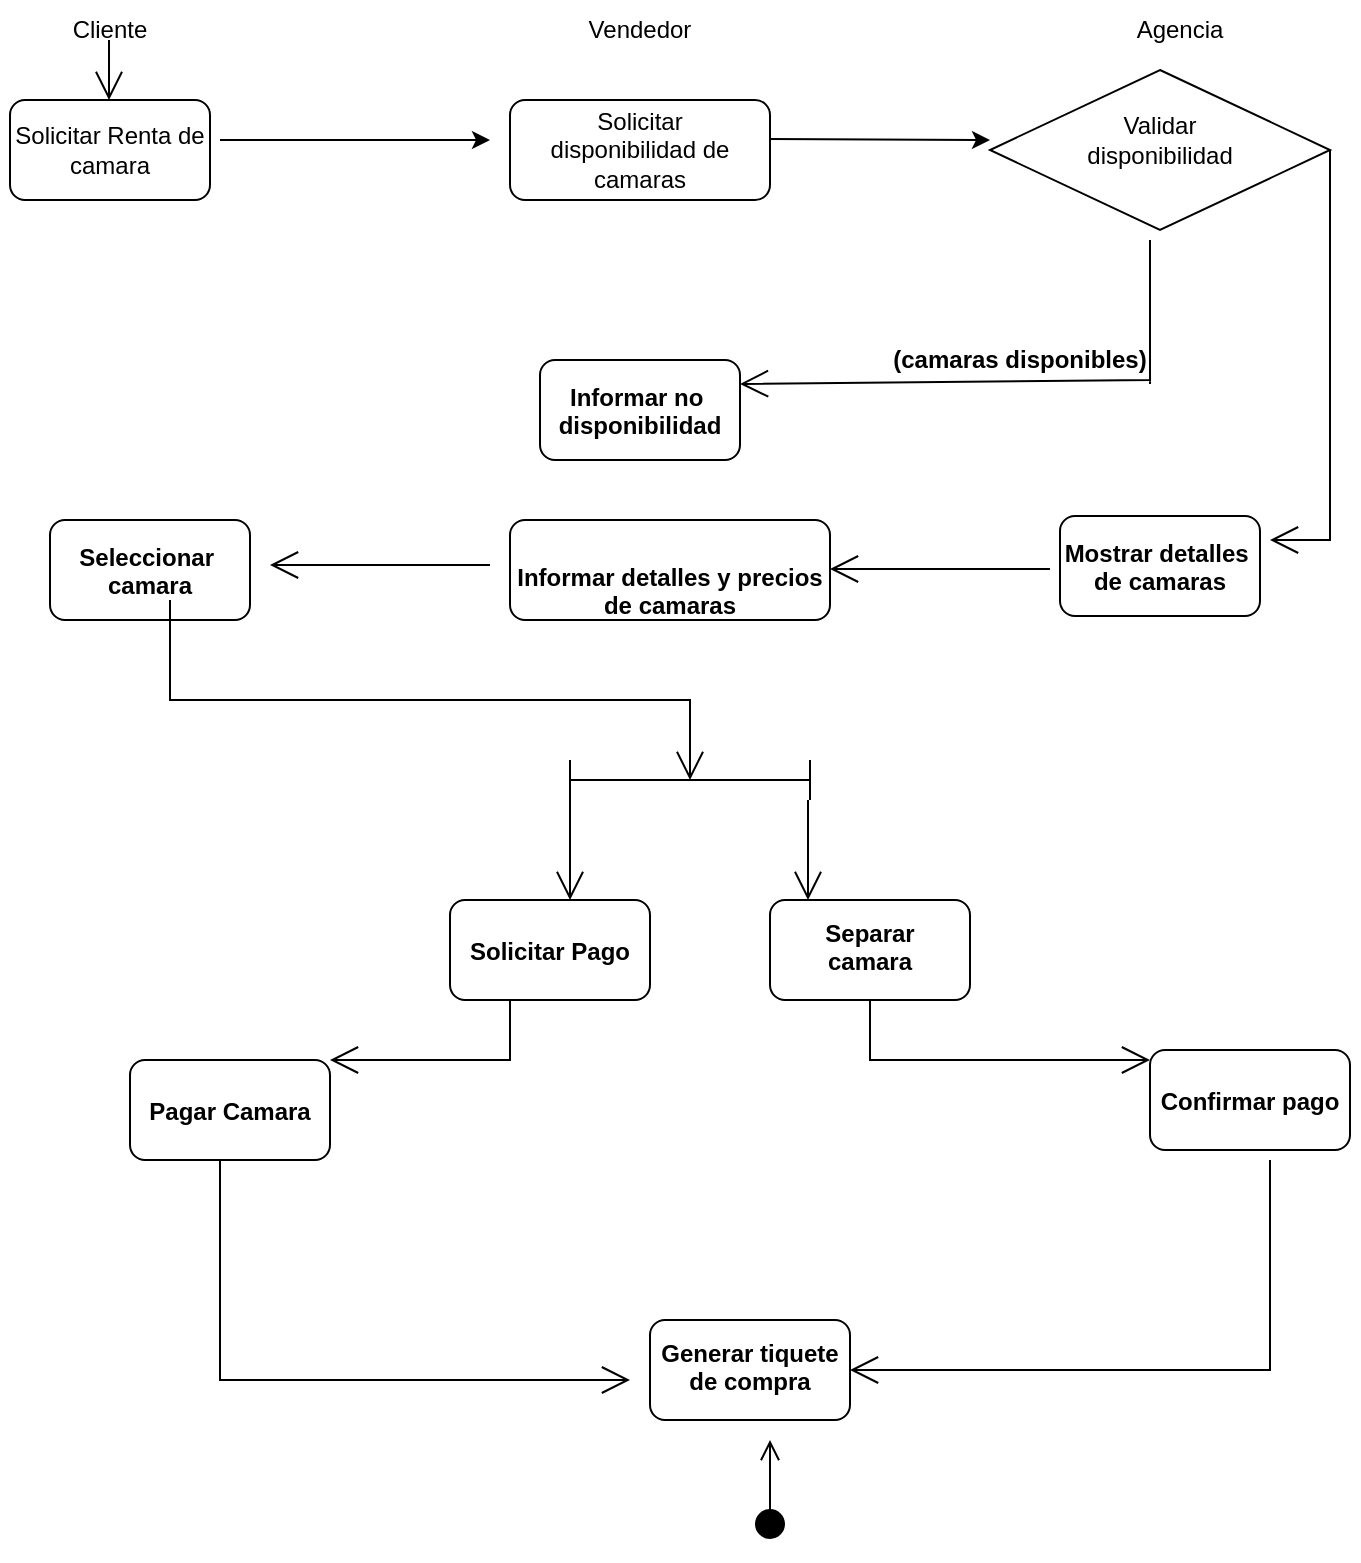 <mxfile version="20.0.1" type="device"><diagram id="O0N43MX8PXr1_DrwqUSL" name="Page-1"><mxGraphModel dx="763" dy="421" grid="1" gridSize="10" guides="1" tooltips="1" connect="1" arrows="1" fold="1" page="1" pageScale="1" pageWidth="827" pageHeight="1169" math="0" shadow="0"><root><mxCell id="0"/><mxCell id="1" parent="0"/><mxCell id="YwORkdBFm1vxU_60K7nR-1" value="" style="rounded=1;whiteSpace=wrap;html=1;" vertex="1" parent="1"><mxGeometry x="40" y="60" width="100" height="50" as="geometry"/></mxCell><mxCell id="YwORkdBFm1vxU_60K7nR-2" value="Cliente" style="text;html=1;strokeColor=none;fillColor=none;align=center;verticalAlign=middle;whiteSpace=wrap;rounded=0;" vertex="1" parent="1"><mxGeometry x="35" y="10" width="110" height="30" as="geometry"/></mxCell><mxCell id="YwORkdBFm1vxU_60K7nR-3" value="Solicitar Renta de&lt;br&gt;camara" style="text;html=1;strokeColor=none;fillColor=none;align=center;verticalAlign=middle;whiteSpace=wrap;rounded=0;" vertex="1" parent="1"><mxGeometry x="40" y="70" width="100" height="30" as="geometry"/></mxCell><mxCell id="YwORkdBFm1vxU_60K7nR-4" value="" style="rounded=1;whiteSpace=wrap;html=1;" vertex="1" parent="1"><mxGeometry x="290" y="60" width="130" height="50" as="geometry"/></mxCell><mxCell id="YwORkdBFm1vxU_60K7nR-5" value="Solicitar disponibilidad de camaras&lt;br&gt;" style="text;html=1;strokeColor=none;fillColor=none;align=center;verticalAlign=middle;whiteSpace=wrap;rounded=0;" vertex="1" parent="1"><mxGeometry x="305" y="70" width="100" height="30" as="geometry"/></mxCell><mxCell id="YwORkdBFm1vxU_60K7nR-6" value="Vendedor" style="text;html=1;strokeColor=none;fillColor=none;align=center;verticalAlign=middle;whiteSpace=wrap;rounded=0;" vertex="1" parent="1"><mxGeometry x="300" y="10" width="110" height="30" as="geometry"/></mxCell><mxCell id="YwORkdBFm1vxU_60K7nR-7" value="" style="rhombus;whiteSpace=wrap;html=1;" vertex="1" parent="1"><mxGeometry x="530" y="45" width="170" height="80" as="geometry"/></mxCell><mxCell id="YwORkdBFm1vxU_60K7nR-8" value="Validar disponibilidad" style="text;html=1;strokeColor=none;fillColor=none;align=center;verticalAlign=middle;whiteSpace=wrap;rounded=0;" vertex="1" parent="1"><mxGeometry x="585" y="65" width="60" height="30" as="geometry"/></mxCell><mxCell id="YwORkdBFm1vxU_60K7nR-9" value="Agencia" style="text;html=1;strokeColor=none;fillColor=none;align=center;verticalAlign=middle;whiteSpace=wrap;rounded=0;" vertex="1" parent="1"><mxGeometry x="570" y="10" width="110" height="30" as="geometry"/></mxCell><mxCell id="YwORkdBFm1vxU_60K7nR-10" value="" style="endArrow=classic;html=1;rounded=0;" edge="1" parent="1"><mxGeometry width="50" height="50" relative="1" as="geometry"><mxPoint x="145" y="80" as="sourcePoint"/><mxPoint x="280" y="80" as="targetPoint"/></mxGeometry></mxCell><mxCell id="YwORkdBFm1vxU_60K7nR-11" value="" style="endArrow=classic;html=1;rounded=0;" edge="1" parent="1"><mxGeometry width="50" height="50" relative="1" as="geometry"><mxPoint x="420" y="79.5" as="sourcePoint"/><mxPoint x="530" y="80" as="targetPoint"/></mxGeometry></mxCell><mxCell id="YwORkdBFm1vxU_60K7nR-12" value="" style="endArrow=open;endFill=1;endSize=12;html=1;rounded=0;" edge="1" parent="1"><mxGeometry width="160" relative="1" as="geometry"><mxPoint x="89.5" y="30" as="sourcePoint"/><mxPoint x="89.5" y="60" as="targetPoint"/></mxGeometry></mxCell><mxCell id="YwORkdBFm1vxU_60K7nR-13" value="" style="rounded=1;whiteSpace=wrap;html=1;" vertex="1" parent="1"><mxGeometry x="305" y="190" width="100" height="50" as="geometry"/></mxCell><mxCell id="YwORkdBFm1vxU_60K7nR-14" value="Informar no &#10;disponibilidad" style="text;align=center;fontStyle=1;verticalAlign=middle;spacingLeft=3;spacingRight=3;strokeColor=none;rotatable=0;points=[[0,0.5],[1,0.5]];portConstraint=eastwest;" vertex="1" parent="1"><mxGeometry x="315" y="202" width="80" height="26" as="geometry"/></mxCell><mxCell id="YwORkdBFm1vxU_60K7nR-15" value="" style="rounded=1;whiteSpace=wrap;html=1;" vertex="1" parent="1"><mxGeometry x="60" y="270" width="100" height="50" as="geometry"/></mxCell><mxCell id="YwORkdBFm1vxU_60K7nR-16" value="Seleccionar &#10;camara" style="text;align=center;fontStyle=1;verticalAlign=middle;spacingLeft=3;spacingRight=3;strokeColor=none;rotatable=0;points=[[0,0.5],[1,0.5]];portConstraint=eastwest;" vertex="1" parent="1"><mxGeometry x="70" y="282" width="80" height="26" as="geometry"/></mxCell><mxCell id="YwORkdBFm1vxU_60K7nR-17" value="" style="rounded=1;whiteSpace=wrap;html=1;" vertex="1" parent="1"><mxGeometry x="290" y="270" width="160" height="50" as="geometry"/></mxCell><mxCell id="YwORkdBFm1vxU_60K7nR-18" value="Informar detalles y precios&#10;de camaras" style="text;align=center;fontStyle=1;verticalAlign=middle;spacingLeft=3;spacingRight=3;strokeColor=none;rotatable=0;points=[[0,0.5],[1,0.5]];portConstraint=eastwest;" vertex="1" parent="1"><mxGeometry x="330" y="292" width="80" height="26" as="geometry"/></mxCell><mxCell id="YwORkdBFm1vxU_60K7nR-19" value="" style="rounded=1;whiteSpace=wrap;html=1;" vertex="1" parent="1"><mxGeometry x="565" y="268" width="100" height="50" as="geometry"/></mxCell><mxCell id="YwORkdBFm1vxU_60K7nR-20" value="Mostrar detalles &#10;de camaras" style="text;align=center;fontStyle=1;verticalAlign=middle;spacingLeft=3;spacingRight=3;strokeColor=none;rotatable=0;points=[[0,0.5],[1,0.5]];portConstraint=eastwest;" vertex="1" parent="1"><mxGeometry x="575" y="280" width="80" height="26" as="geometry"/></mxCell><mxCell id="YwORkdBFm1vxU_60K7nR-21" value="" style="endArrow=open;endFill=1;endSize=12;html=1;rounded=0;" edge="1" parent="1"><mxGeometry width="160" relative="1" as="geometry"><mxPoint x="610" y="202" as="sourcePoint"/><mxPoint x="405" y="202" as="targetPoint"/><Array as="points"><mxPoint x="610" y="130"/><mxPoint x="610" y="200"/></Array></mxGeometry></mxCell><mxCell id="YwORkdBFm1vxU_60K7nR-22" value="" style="endArrow=open;endFill=1;endSize=12;html=1;rounded=0;" edge="1" parent="1"><mxGeometry width="160" relative="1" as="geometry"><mxPoint x="280" y="292.5" as="sourcePoint"/><mxPoint x="170" y="292.5" as="targetPoint"/></mxGeometry></mxCell><mxCell id="YwORkdBFm1vxU_60K7nR-23" value="" style="endArrow=open;endFill=1;endSize=12;html=1;rounded=0;" edge="1" parent="1"><mxGeometry width="160" relative="1" as="geometry"><mxPoint x="560" y="294.5" as="sourcePoint"/><mxPoint x="450" y="294.5" as="targetPoint"/></mxGeometry></mxCell><mxCell id="YwORkdBFm1vxU_60K7nR-24" value="(camaras disponibles)" style="text;align=center;fontStyle=1;verticalAlign=middle;spacingLeft=3;spacingRight=3;strokeColor=none;rotatable=0;points=[[0,0.5],[1,0.5]];portConstraint=eastwest;" vertex="1" parent="1"><mxGeometry x="505" y="176" width="80" height="26" as="geometry"/></mxCell><mxCell id="YwORkdBFm1vxU_60K7nR-25" value="" style="endArrow=open;endFill=1;endSize=12;html=1;rounded=0;exitX=1;exitY=0.5;exitDx=0;exitDy=0;" edge="1" parent="1" source="YwORkdBFm1vxU_60K7nR-7"><mxGeometry width="160" relative="1" as="geometry"><mxPoint x="640" y="188.5" as="sourcePoint"/><mxPoint x="670" y="280" as="targetPoint"/><Array as="points"><mxPoint x="700" y="280"/></Array></mxGeometry></mxCell><mxCell id="YwORkdBFm1vxU_60K7nR-26" value="" style="rounded=1;whiteSpace=wrap;html=1;" vertex="1" parent="1"><mxGeometry x="260" y="460" width="100" height="50" as="geometry"/></mxCell><mxCell id="YwORkdBFm1vxU_60K7nR-27" value="" style="rounded=1;whiteSpace=wrap;html=1;" vertex="1" parent="1"><mxGeometry x="420" y="460" width="100" height="50" as="geometry"/></mxCell><mxCell id="YwORkdBFm1vxU_60K7nR-28" value="Solicitar Pago" style="text;align=center;fontStyle=1;verticalAlign=middle;spacingLeft=3;spacingRight=3;strokeColor=none;rotatable=0;points=[[0,0.5],[1,0.5]];portConstraint=eastwest;" vertex="1" parent="1"><mxGeometry x="270" y="472" width="80" height="26" as="geometry"/></mxCell><mxCell id="YwORkdBFm1vxU_60K7nR-29" value="Separar&#10;camara" style="text;align=center;fontStyle=1;verticalAlign=middle;spacingLeft=3;spacingRight=3;strokeColor=none;rotatable=0;points=[[0,0.5],[1,0.5]];portConstraint=eastwest;" vertex="1" parent="1"><mxGeometry x="430" y="470" width="80" height="26" as="geometry"/></mxCell><mxCell id="YwORkdBFm1vxU_60K7nR-30" value="" style="rounded=1;whiteSpace=wrap;html=1;" vertex="1" parent="1"><mxGeometry x="100" y="540" width="100" height="50" as="geometry"/></mxCell><mxCell id="YwORkdBFm1vxU_60K7nR-31" value="Pagar Camara" style="text;align=center;fontStyle=1;verticalAlign=middle;spacingLeft=3;spacingRight=3;strokeColor=none;rotatable=0;points=[[0,0.5],[1,0.5]];portConstraint=eastwest;" vertex="1" parent="1"><mxGeometry x="110" y="552" width="80" height="26" as="geometry"/></mxCell><mxCell id="YwORkdBFm1vxU_60K7nR-32" value="" style="rounded=1;whiteSpace=wrap;html=1;" vertex="1" parent="1"><mxGeometry x="610" y="535" width="100" height="50" as="geometry"/></mxCell><mxCell id="YwORkdBFm1vxU_60K7nR-33" value="Confirmar pago" style="text;align=center;fontStyle=1;verticalAlign=middle;spacingLeft=3;spacingRight=3;strokeColor=none;rotatable=0;points=[[0,0.5],[1,0.5]];portConstraint=eastwest;" vertex="1" parent="1"><mxGeometry x="620" y="547" width="80" height="26" as="geometry"/></mxCell><mxCell id="YwORkdBFm1vxU_60K7nR-34" value="" style="rounded=1;whiteSpace=wrap;html=1;" vertex="1" parent="1"><mxGeometry x="360" y="670" width="100" height="50" as="geometry"/></mxCell><mxCell id="YwORkdBFm1vxU_60K7nR-35" value="Generar tiquete&#10;de compra" style="text;align=center;fontStyle=1;verticalAlign=middle;spacingLeft=3;spacingRight=3;strokeColor=none;rotatable=0;points=[[0,0.5],[1,0.5]];portConstraint=eastwest;" vertex="1" parent="1"><mxGeometry x="370" y="680" width="80" height="26" as="geometry"/></mxCell><mxCell id="YwORkdBFm1vxU_60K7nR-36" value="" style="shape=crossbar;whiteSpace=wrap;html=1;rounded=1;" vertex="1" parent="1"><mxGeometry x="320" y="390" width="120" height="20" as="geometry"/></mxCell><mxCell id="YwORkdBFm1vxU_60K7nR-37" value="" style="endArrow=open;endFill=1;endSize=12;html=1;rounded=0;" edge="1" parent="1"><mxGeometry width="160" relative="1" as="geometry"><mxPoint x="120" y="310" as="sourcePoint"/><mxPoint x="380" y="400" as="targetPoint"/><Array as="points"><mxPoint x="120" y="310"/><mxPoint x="120" y="360"/><mxPoint x="380" y="360"/></Array></mxGeometry></mxCell><mxCell id="YwORkdBFm1vxU_60K7nR-38" value="" style="endArrow=open;endFill=1;endSize=12;html=1;rounded=0;" edge="1" parent="1"><mxGeometry width="160" relative="1" as="geometry"><mxPoint x="320" y="410" as="sourcePoint"/><mxPoint x="320" y="460" as="targetPoint"/></mxGeometry></mxCell><mxCell id="YwORkdBFm1vxU_60K7nR-39" value="" style="endArrow=open;endFill=1;endSize=12;html=1;rounded=0;" edge="1" parent="1"><mxGeometry width="160" relative="1" as="geometry"><mxPoint x="439" y="410" as="sourcePoint"/><mxPoint x="439" y="460" as="targetPoint"/></mxGeometry></mxCell><mxCell id="YwORkdBFm1vxU_60K7nR-40" value="" style="endArrow=open;endFill=1;endSize=12;html=1;rounded=0;entryX=1;entryY=0;entryDx=0;entryDy=0;" edge="1" parent="1" target="YwORkdBFm1vxU_60K7nR-30"><mxGeometry width="160" relative="1" as="geometry"><mxPoint x="290" y="510" as="sourcePoint"/><mxPoint x="440" y="535" as="targetPoint"/><Array as="points"><mxPoint x="290" y="510"/><mxPoint x="290" y="540"/></Array></mxGeometry></mxCell><mxCell id="YwORkdBFm1vxU_60K7nR-41" value="" style="endArrow=open;endFill=1;endSize=12;html=1;rounded=0;" edge="1" parent="1"><mxGeometry width="160" relative="1" as="geometry"><mxPoint x="470" y="510" as="sourcePoint"/><mxPoint x="610" y="540" as="targetPoint"/><Array as="points"><mxPoint x="470" y="510"/><mxPoint x="470" y="540"/></Array></mxGeometry></mxCell><mxCell id="YwORkdBFm1vxU_60K7nR-42" value="" style="endArrow=open;endFill=1;endSize=12;html=1;rounded=0;" edge="1" parent="1"><mxGeometry width="160" relative="1" as="geometry"><mxPoint x="145" y="670" as="sourcePoint"/><mxPoint x="350" y="700" as="targetPoint"/><Array as="points"><mxPoint x="145" y="590"/><mxPoint x="145" y="670"/><mxPoint x="145" y="700"/></Array></mxGeometry></mxCell><mxCell id="YwORkdBFm1vxU_60K7nR-43" value="" style="endArrow=open;endFill=1;endSize=12;html=1;rounded=0;entryX=1;entryY=0.5;entryDx=0;entryDy=0;" edge="1" parent="1" target="YwORkdBFm1vxU_60K7nR-34"><mxGeometry width="160" relative="1" as="geometry"><mxPoint x="670" y="590" as="sourcePoint"/><mxPoint x="575" y="690" as="targetPoint"/><Array as="points"><mxPoint x="670" y="590"/><mxPoint x="670" y="695"/></Array></mxGeometry></mxCell><mxCell id="YwORkdBFm1vxU_60K7nR-44" value="" style="html=1;verticalAlign=bottom;startArrow=circle;startFill=1;endArrow=open;startSize=6;endSize=8;rounded=0;" edge="1" parent="1"><mxGeometry width="80" relative="1" as="geometry"><mxPoint x="420" y="780" as="sourcePoint"/><mxPoint x="420" y="730" as="targetPoint"/></mxGeometry></mxCell></root></mxGraphModel></diagram></mxfile>